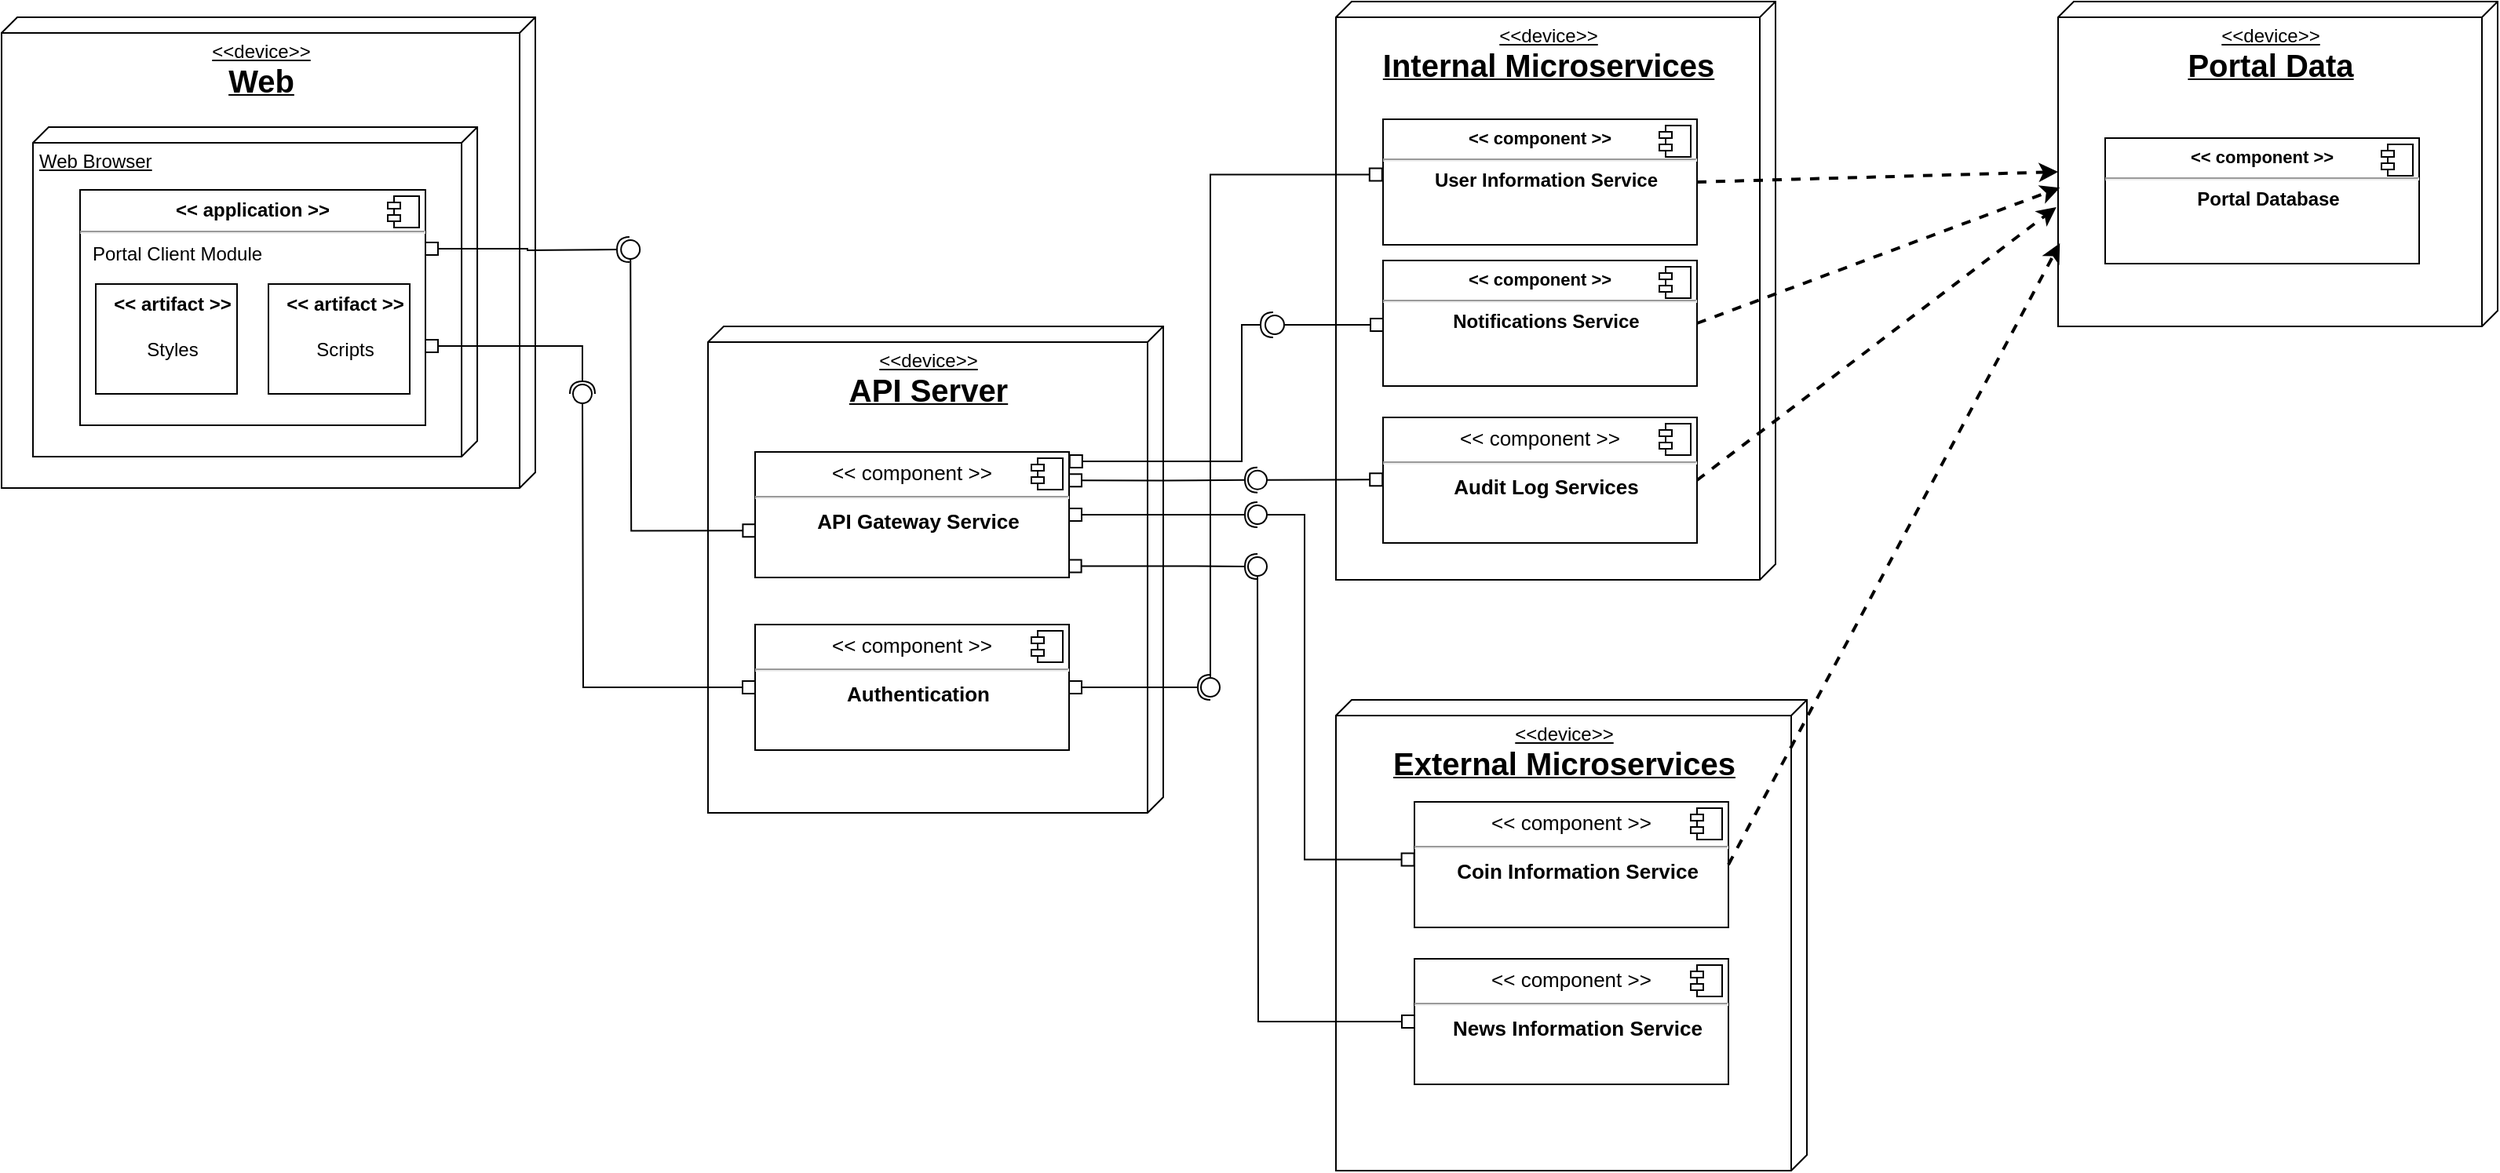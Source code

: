 <mxfile version="20.7.4" type="github" pages="2">
  <diagram name="Page-1" id="b5b7bab2-c9e2-2cf4-8b2a-24fd1a2a6d21">
    <mxGraphModel dx="1434" dy="782" grid="1" gridSize="10" guides="1" tooltips="1" connect="1" arrows="1" fold="1" page="1" pageScale="1" pageWidth="827" pageHeight="1169" background="none" math="0" shadow="0">
      <root>
        <mxCell id="0" />
        <mxCell id="1" parent="0" />
        <mxCell id="wd0n0IJal98J9tUCrlXF-1" value="&lt;div&gt;&amp;lt;&amp;lt;device&amp;gt;&amp;gt;&lt;/div&gt;&lt;div&gt;&lt;b&gt;&lt;font style=&quot;font-size: 20px;&quot;&gt;Web&lt;/font&gt;&lt;/b&gt;&lt;/div&gt;" style="verticalAlign=top;align=center;spacingTop=8;spacingLeft=2;spacingRight=12;shape=cube;size=10;direction=south;fontStyle=4;html=1;" parent="1" vertex="1">
          <mxGeometry x="110" y="440" width="340" height="300" as="geometry" />
        </mxCell>
        <mxCell id="wd0n0IJal98J9tUCrlXF-2" value="Web Browser" style="verticalAlign=top;align=left;spacingTop=8;spacingLeft=2;spacingRight=12;shape=cube;size=10;direction=south;fontStyle=4;html=1;" parent="1" vertex="1">
          <mxGeometry x="130" y="510" width="283.03" height="210" as="geometry" />
        </mxCell>
        <mxCell id="wd0n0IJal98J9tUCrlXF-3" value="&lt;p style=&quot;margin:0px;margin-top:6px;text-align:center;&quot;&gt;&lt;b&gt;&amp;lt;&amp;lt; application &amp;gt;&amp;gt;&lt;/b&gt;&lt;/p&gt;&lt;hr&gt;&lt;p style=&quot;margin:0px;margin-left:8px;&quot;&gt;Portal Client Module&lt;/p&gt;" style="align=left;overflow=fill;html=1;dropTarget=0;" parent="1" vertex="1">
          <mxGeometry x="160" y="550" width="220" height="150" as="geometry" />
        </mxCell>
        <mxCell id="wd0n0IJal98J9tUCrlXF-4" value="" style="shape=component;jettyWidth=8;jettyHeight=4;" parent="wd0n0IJal98J9tUCrlXF-3" vertex="1">
          <mxGeometry x="1" width="20" height="20" relative="1" as="geometry">
            <mxPoint x="-24" y="4" as="offset" />
          </mxGeometry>
        </mxCell>
        <mxCell id="wd0n0IJal98J9tUCrlXF-5" value="&lt;p style=&quot;margin:0px;margin-top:6px;text-align:center;&quot;&gt;&lt;/p&gt;&lt;p style=&quot;text-align: center; margin: 0px 0px 0px 8px;&quot;&gt;&lt;b&gt;&amp;lt;&amp;lt; artifact &amp;gt;&amp;gt;&lt;/b&gt;&lt;/p&gt;&lt;p style=&quot;text-align: center; margin: 0px 0px 0px 8px;&quot;&gt;&lt;b&gt;&lt;br&gt;&lt;/b&gt;&lt;/p&gt;&lt;p style=&quot;text-align: center; margin: 0px 0px 0px 8px;&quot;&gt;Scripts&lt;/p&gt;" style="align=left;overflow=fill;html=1;dropTarget=0;" parent="wd0n0IJal98J9tUCrlXF-3" vertex="1">
          <mxGeometry x="120" y="60" width="90" height="70" as="geometry" />
        </mxCell>
        <mxCell id="wd0n0IJal98J9tUCrlXF-6" value="&lt;p style=&quot;margin:0px;margin-top:6px;text-align:center;&quot;&gt;&lt;/p&gt;&lt;p style=&quot;text-align: center; margin: 0px 0px 0px 8px;&quot;&gt;&lt;b&gt;&amp;lt;&amp;lt; artifact &amp;gt;&amp;gt;&lt;/b&gt;&lt;/p&gt;&lt;p style=&quot;text-align: center; margin: 0px 0px 0px 8px;&quot;&gt;&lt;b&gt;&lt;br&gt;&lt;/b&gt;&lt;/p&gt;&lt;p style=&quot;text-align: center; margin: 0px 0px 0px 8px;&quot;&gt;Styles&lt;/p&gt;" style="align=left;overflow=fill;html=1;dropTarget=0;" parent="1" vertex="1">
          <mxGeometry x="170" y="610" width="90" height="70" as="geometry" />
        </mxCell>
        <mxCell id="wd0n0IJal98J9tUCrlXF-7" value="&lt;div&gt;&amp;lt;&amp;lt;device&amp;gt;&amp;gt;&lt;/div&gt;&lt;div&gt;&lt;b&gt;&lt;font style=&quot;font-size: 20px;&quot;&gt;API Server&lt;/font&gt;&lt;/b&gt;&lt;/div&gt;" style="verticalAlign=top;align=center;spacingTop=8;spacingLeft=2;spacingRight=12;shape=cube;size=10;direction=south;fontStyle=4;html=1;" parent="1" vertex="1">
          <mxGeometry x="560" y="637" width="290" height="310" as="geometry" />
        </mxCell>
        <mxCell id="wd0n0IJal98J9tUCrlXF-8" value="&lt;div&gt;&amp;lt;&amp;lt;device&amp;gt;&amp;gt;&lt;/div&gt;&lt;div&gt;&lt;span style=&quot;font-size: 20px;&quot;&gt;&lt;b&gt;External Microservices&lt;/b&gt;&lt;/span&gt;&lt;/div&gt;" style="verticalAlign=top;align=center;spacingTop=8;spacingLeft=2;spacingRight=12;shape=cube;size=10;direction=south;fontStyle=4;html=1;" parent="1" vertex="1">
          <mxGeometry x="960" y="875" width="300" height="300" as="geometry" />
        </mxCell>
        <mxCell id="wd0n0IJal98J9tUCrlXF-9" style="edgeStyle=orthogonalEdgeStyle;rounded=0;orthogonalLoop=1;jettySize=auto;html=1;startArrow=box;startFill=0;endArrow=oval;endFill=0;endSize=12;sourcePerimeterSpacing=20;targetPerimeterSpacing=20;exitX=-0.001;exitY=0.459;exitDx=0;exitDy=0;exitPerimeter=0;" parent="1" source="wd0n0IJal98J9tUCrlXF-10" edge="1">
          <mxGeometry relative="1" as="geometry">
            <mxPoint x="910" y="757" as="targetPoint" />
            <Array as="points">
              <mxPoint x="940" y="977" />
              <mxPoint x="940" y="757" />
            </Array>
            <mxPoint x="1010" y="977" as="sourcePoint" />
          </mxGeometry>
        </mxCell>
        <mxCell id="wd0n0IJal98J9tUCrlXF-10" value="&lt;p style=&quot;margin: 6px 0px 0px; font-size: 13px;&quot;&gt;&lt;span style=&quot;font-size: 13px;&quot;&gt;&lt;font style=&quot;font-size: 13px;&quot;&gt;&amp;lt;&amp;lt; component &amp;gt;&amp;gt;&lt;/font&gt;&lt;/span&gt;&lt;/p&gt;&lt;hr style=&quot;font-size: 13px;&quot;&gt;&lt;p style=&quot;margin: 0px 0px 0px 8px; font-size: 13px;&quot;&gt;&lt;b&gt;Coin Information Service&lt;/b&gt;&lt;/p&gt;" style="align=center;overflow=fill;html=1;dropTarget=0;fontStyle=0;fontSize=13;" parent="1" vertex="1">
          <mxGeometry x="1010" y="940" width="200" height="80" as="geometry" />
        </mxCell>
        <mxCell id="wd0n0IJal98J9tUCrlXF-11" value="" style="shape=component;jettyWidth=8;jettyHeight=4;" parent="wd0n0IJal98J9tUCrlXF-10" vertex="1">
          <mxGeometry x="1" width="20" height="20" relative="1" as="geometry">
            <mxPoint x="-24" y="4" as="offset" />
          </mxGeometry>
        </mxCell>
        <mxCell id="wd0n0IJal98J9tUCrlXF-12" style="edgeStyle=orthogonalEdgeStyle;rounded=0;orthogonalLoop=1;jettySize=auto;html=1;startArrow=box;startFill=0;endArrow=oval;endFill=0;endSize=12;sourcePerimeterSpacing=20;targetPerimeterSpacing=20;exitX=0;exitY=0.5;exitDx=0;exitDy=0;" parent="1" source="wd0n0IJal98J9tUCrlXF-13" edge="1">
          <mxGeometry relative="1" as="geometry">
            <mxPoint x="910" y="790" as="targetPoint" />
          </mxGeometry>
        </mxCell>
        <mxCell id="wd0n0IJal98J9tUCrlXF-13" value="&lt;p style=&quot;margin: 6px 0px 0px; font-size: 13px;&quot;&gt;&lt;span style=&quot;font-size: 13px;&quot;&gt;&lt;font style=&quot;font-size: 13px;&quot;&gt;&amp;lt;&amp;lt; component &amp;gt;&amp;gt;&lt;/font&gt;&lt;/span&gt;&lt;/p&gt;&lt;hr style=&quot;font-size: 13px;&quot;&gt;&lt;p style=&quot;margin: 0px 0px 0px 8px; font-size: 13px;&quot;&gt;&lt;b&gt;News Information Service&lt;/b&gt;&lt;/p&gt;" style="align=center;overflow=fill;html=1;dropTarget=0;fontStyle=0;fontSize=13;" parent="1" vertex="1">
          <mxGeometry x="1010" y="1040" width="200" height="80" as="geometry" />
        </mxCell>
        <mxCell id="wd0n0IJal98J9tUCrlXF-14" value="" style="shape=component;jettyWidth=8;jettyHeight=4;" parent="wd0n0IJal98J9tUCrlXF-13" vertex="1">
          <mxGeometry x="1" width="20" height="20" relative="1" as="geometry">
            <mxPoint x="-24" y="4" as="offset" />
          </mxGeometry>
        </mxCell>
        <mxCell id="wd0n0IJal98J9tUCrlXF-15" value="&lt;div&gt;&amp;lt;&amp;lt;device&amp;gt;&amp;gt;&lt;/div&gt;&lt;div&gt;&lt;span style=&quot;font-size: 20px;&quot;&gt;&lt;b&gt;Internal Microservices&lt;/b&gt;&lt;/span&gt;&lt;/div&gt;" style="verticalAlign=top;align=center;spacingTop=8;spacingLeft=2;spacingRight=12;shape=cube;size=10;direction=south;fontStyle=4;html=1;" parent="1" vertex="1">
          <mxGeometry x="960" y="430" width="280" height="368.5" as="geometry" />
        </mxCell>
        <mxCell id="wd0n0IJal98J9tUCrlXF-16" style="edgeStyle=orthogonalEdgeStyle;rounded=0;orthogonalLoop=1;jettySize=auto;html=1;endArrow=oval;endFill=0;targetPerimeterSpacing=20;sourcePerimeterSpacing=20;endSize=12;exitX=-0.003;exitY=0.441;exitDx=0;exitDy=0;startArrow=box;startFill=0;exitPerimeter=0;" parent="1" source="wd0n0IJal98J9tUCrlXF-17" edge="1">
          <mxGeometry relative="1" as="geometry">
            <mxPoint x="880" y="867" as="targetPoint" />
            <mxPoint x="980" y="542" as="sourcePoint" />
            <Array as="points">
              <mxPoint x="880" y="540" />
            </Array>
          </mxGeometry>
        </mxCell>
        <mxCell id="wd0n0IJal98J9tUCrlXF-17" value="&lt;p style=&quot;margin: 6px 0px 0px; text-align: center; font-size: 11px;&quot;&gt;&lt;b style=&quot;&quot;&gt;&lt;font style=&quot;font-size: 11px;&quot;&gt;&amp;lt;&amp;lt; component &amp;gt;&amp;gt;&lt;/font&gt;&lt;/b&gt;&lt;/p&gt;&lt;hr style=&quot;font-size: 11px;&quot;&gt;&lt;p style=&quot;text-align: center; margin: 0px 0px 0px 8px;&quot;&gt;&lt;b&gt;User Information Service&lt;/b&gt;&lt;/p&gt;" style="align=left;overflow=fill;html=1;dropTarget=0;" parent="1" vertex="1">
          <mxGeometry x="990" y="505" width="200" height="80" as="geometry" />
        </mxCell>
        <mxCell id="wd0n0IJal98J9tUCrlXF-18" value="" style="shape=component;jettyWidth=8;jettyHeight=4;" parent="wd0n0IJal98J9tUCrlXF-17" vertex="1">
          <mxGeometry x="1" width="20" height="20" relative="1" as="geometry">
            <mxPoint x="-24" y="4" as="offset" />
          </mxGeometry>
        </mxCell>
        <mxCell id="E2cIgHscmPIjhdGu8iYm-8" style="edgeStyle=orthogonalEdgeStyle;rounded=0;orthogonalLoop=1;jettySize=auto;html=1;startArrow=box;startFill=0;endArrow=oval;endFill=0;endSize=12;sourcePerimeterSpacing=20;targetPerimeterSpacing=20;exitX=0;exitY=0.512;exitDx=0;exitDy=0;exitPerimeter=0;" parent="1" source="wd0n0IJal98J9tUCrlXF-19" edge="1">
          <mxGeometry relative="1" as="geometry">
            <mxPoint x="921" y="636" as="targetPoint" />
            <mxPoint x="991" y="636.0" as="sourcePoint" />
            <Array as="points">
              <mxPoint x="921" y="636" />
            </Array>
          </mxGeometry>
        </mxCell>
        <mxCell id="wd0n0IJal98J9tUCrlXF-19" value="&lt;p style=&quot;margin: 6px 0px 0px; text-align: center; font-size: 11px;&quot;&gt;&lt;b style=&quot;&quot;&gt;&lt;font style=&quot;font-size: 11px;&quot;&gt;&amp;lt;&amp;lt; component &amp;gt;&amp;gt;&lt;/font&gt;&lt;/b&gt;&lt;/p&gt;&lt;hr style=&quot;font-size: 11px;&quot;&gt;&lt;p style=&quot;text-align: center; margin: 0px 0px 0px 8px;&quot;&gt;&lt;b&gt;Notifications Service&lt;/b&gt;&lt;/p&gt;" style="align=left;overflow=fill;html=1;dropTarget=0;" parent="1" vertex="1">
          <mxGeometry x="990" y="595" width="200" height="80" as="geometry" />
        </mxCell>
        <mxCell id="wd0n0IJal98J9tUCrlXF-20" value="" style="shape=component;jettyWidth=8;jettyHeight=4;" parent="wd0n0IJal98J9tUCrlXF-19" vertex="1">
          <mxGeometry x="1" width="20" height="20" relative="1" as="geometry">
            <mxPoint x="-24" y="4" as="offset" />
          </mxGeometry>
        </mxCell>
        <mxCell id="wd0n0IJal98J9tUCrlXF-21" style="edgeStyle=orthogonalEdgeStyle;rounded=0;orthogonalLoop=1;jettySize=auto;html=1;endArrow=halfCircle;endFill=0;startArrow=box;startFill=0;exitX=1;exitY=0.5;exitDx=0;exitDy=0;" parent="1" source="wd0n0IJal98J9tUCrlXF-23" edge="1">
          <mxGeometry relative="1" as="geometry">
            <mxPoint x="880" y="867" as="targetPoint" />
            <mxPoint x="780" y="867" as="sourcePoint" />
          </mxGeometry>
        </mxCell>
        <mxCell id="wd0n0IJal98J9tUCrlXF-22" style="edgeStyle=orthogonalEdgeStyle;rounded=0;orthogonalLoop=1;jettySize=auto;html=1;startArrow=box;startFill=0;endArrow=oval;endFill=0;endSize=12;sourcePerimeterSpacing=20;targetPerimeterSpacing=20;exitX=0;exitY=0.5;exitDx=0;exitDy=0;" parent="1" source="wd0n0IJal98J9tUCrlXF-23" edge="1">
          <mxGeometry relative="1" as="geometry">
            <mxPoint x="480" y="680" as="targetPoint" />
          </mxGeometry>
        </mxCell>
        <mxCell id="wd0n0IJal98J9tUCrlXF-23" value="&lt;p style=&quot;margin: 6px 0px 0px; font-size: 13px;&quot;&gt;&lt;span style=&quot;font-size: 13px;&quot;&gt;&lt;font style=&quot;font-size: 13px;&quot;&gt;&amp;lt;&amp;lt; component &amp;gt;&amp;gt;&lt;/font&gt;&lt;/span&gt;&lt;/p&gt;&lt;hr style=&quot;font-size: 13px;&quot;&gt;&lt;p style=&quot;margin: 0px 0px 0px 8px; font-size: 13px;&quot;&gt;&lt;b&gt;Authentication&lt;/b&gt;&lt;/p&gt;" style="align=center;overflow=fill;html=1;dropTarget=0;fontStyle=0;fontSize=13;" parent="1" vertex="1">
          <mxGeometry x="590" y="827" width="200" height="80" as="geometry" />
        </mxCell>
        <mxCell id="wd0n0IJal98J9tUCrlXF-24" value="" style="shape=component;jettyWidth=8;jettyHeight=4;" parent="wd0n0IJal98J9tUCrlXF-23" vertex="1">
          <mxGeometry x="1" width="20" height="20" relative="1" as="geometry">
            <mxPoint x="-24" y="4" as="offset" />
          </mxGeometry>
        </mxCell>
        <mxCell id="wd0n0IJal98J9tUCrlXF-25" value="&lt;p style=&quot;margin: 6px 0px 0px; font-size: 13px;&quot;&gt;&lt;span style=&quot;font-size: 13px;&quot;&gt;&lt;font style=&quot;font-size: 13px;&quot;&gt;&amp;lt;&amp;lt; component &amp;gt;&amp;gt;&lt;/font&gt;&lt;/span&gt;&lt;/p&gt;&lt;hr style=&quot;font-size: 13px;&quot;&gt;&lt;p style=&quot;margin: 0px 0px 0px 8px; font-size: 13px;&quot;&gt;&lt;b&gt;Audit Log Services&lt;/b&gt;&lt;/p&gt;" style="align=center;overflow=fill;html=1;dropTarget=0;fontStyle=0;fontSize=13;" parent="1" vertex="1">
          <mxGeometry x="990" y="695" width="200" height="80" as="geometry" />
        </mxCell>
        <mxCell id="wd0n0IJal98J9tUCrlXF-26" value="" style="shape=component;jettyWidth=8;jettyHeight=4;" parent="wd0n0IJal98J9tUCrlXF-25" vertex="1">
          <mxGeometry x="1" width="20" height="20" relative="1" as="geometry">
            <mxPoint x="-24" y="4" as="offset" />
          </mxGeometry>
        </mxCell>
        <mxCell id="wd0n0IJal98J9tUCrlXF-27" style="edgeStyle=orthogonalEdgeStyle;rounded=0;orthogonalLoop=1;jettySize=auto;html=1;startArrow=box;startFill=0;endArrow=oval;endFill=0;endSize=12;sourcePerimeterSpacing=20;targetPerimeterSpacing=20;exitX=0.001;exitY=0.627;exitDx=0;exitDy=0;exitPerimeter=0;" parent="1" source="wd0n0IJal98J9tUCrlXF-30" edge="1">
          <mxGeometry relative="1" as="geometry">
            <mxPoint x="510.6" y="588" as="targetPoint" />
            <mxPoint x="590.0" y="767.96" as="sourcePoint" />
          </mxGeometry>
        </mxCell>
        <mxCell id="wd0n0IJal98J9tUCrlXF-28" style="edgeStyle=orthogonalEdgeStyle;rounded=0;orthogonalLoop=1;jettySize=auto;html=1;startArrow=box;startFill=0;endArrow=halfCircle;endFill=0;endSize=6;sourcePerimeterSpacing=20;targetPerimeterSpacing=20;exitX=1;exitY=0.5;exitDx=0;exitDy=0;" parent="1" source="wd0n0IJal98J9tUCrlXF-30" edge="1">
          <mxGeometry relative="1" as="geometry">
            <mxPoint x="910" y="757" as="targetPoint" />
          </mxGeometry>
        </mxCell>
        <mxCell id="wd0n0IJal98J9tUCrlXF-29" style="edgeStyle=orthogonalEdgeStyle;rounded=0;orthogonalLoop=1;jettySize=auto;html=1;startArrow=box;startFill=0;endArrow=halfCircle;endFill=0;endSize=6;sourcePerimeterSpacing=20;targetPerimeterSpacing=20;exitX=0.999;exitY=0.909;exitDx=0;exitDy=0;exitPerimeter=0;" parent="1" source="wd0n0IJal98J9tUCrlXF-30" edge="1">
          <mxGeometry relative="1" as="geometry">
            <mxPoint x="910" y="790" as="targetPoint" />
            <mxPoint x="790" y="790" as="sourcePoint" />
            <Array as="points" />
          </mxGeometry>
        </mxCell>
        <mxCell id="E2cIgHscmPIjhdGu8iYm-4" style="edgeStyle=orthogonalEdgeStyle;rounded=0;orthogonalLoop=1;jettySize=auto;html=1;startArrow=box;startFill=0;endArrow=halfCircle;endFill=0;endSize=6;sourcePerimeterSpacing=20;targetPerimeterSpacing=20;exitX=1.002;exitY=0.075;exitDx=0;exitDy=0;exitPerimeter=0;" parent="1" source="wd0n0IJal98J9tUCrlXF-30" edge="1">
          <mxGeometry relative="1" as="geometry">
            <mxPoint x="920" y="636" as="targetPoint" />
            <Array as="points">
              <mxPoint x="900" y="723" />
              <mxPoint x="900" y="636" />
            </Array>
            <mxPoint x="790.0" y="723" as="sourcePoint" />
          </mxGeometry>
        </mxCell>
        <mxCell id="wd0n0IJal98J9tUCrlXF-30" value="&lt;p style=&quot;margin: 6px 0px 0px; font-size: 13px;&quot;&gt;&lt;span style=&quot;font-size: 13px;&quot;&gt;&lt;font style=&quot;font-size: 13px;&quot;&gt;&amp;lt;&amp;lt; component &amp;gt;&amp;gt;&lt;/font&gt;&lt;/span&gt;&lt;/p&gt;&lt;hr style=&quot;font-size: 13px;&quot;&gt;&lt;p style=&quot;margin: 0px 0px 0px 8px; font-size: 13px;&quot;&gt;&lt;b&gt;API Gateway Service&lt;/b&gt;&lt;/p&gt;" style="align=center;overflow=fill;html=1;dropTarget=0;fontStyle=0;fontSize=13;" parent="1" vertex="1">
          <mxGeometry x="590" y="717" width="200" height="80" as="geometry" />
        </mxCell>
        <mxCell id="wd0n0IJal98J9tUCrlXF-31" value="" style="shape=component;jettyWidth=8;jettyHeight=4;" parent="wd0n0IJal98J9tUCrlXF-30" vertex="1">
          <mxGeometry x="1" width="20" height="20" relative="1" as="geometry">
            <mxPoint x="-24" y="4" as="offset" />
          </mxGeometry>
        </mxCell>
        <mxCell id="wd0n0IJal98J9tUCrlXF-32" value="&lt;div&gt;&amp;lt;&amp;lt;device&amp;gt;&amp;gt;&lt;/div&gt;&lt;div&gt;&lt;span style=&quot;font-size: 20px;&quot;&gt;&lt;b&gt;Portal Data&lt;/b&gt;&lt;/span&gt;&lt;/div&gt;" style="verticalAlign=top;align=center;spacingTop=8;spacingLeft=2;spacingRight=12;shape=cube;size=10;direction=south;fontStyle=4;html=1;" parent="1" vertex="1">
          <mxGeometry x="1420" y="430" width="280" height="207" as="geometry" />
        </mxCell>
        <mxCell id="wd0n0IJal98J9tUCrlXF-33" value="&lt;p style=&quot;margin: 6px 0px 0px; text-align: center; font-size: 11px;&quot;&gt;&lt;b style=&quot;&quot;&gt;&lt;font style=&quot;font-size: 11px;&quot;&gt;&amp;lt;&amp;lt; component &amp;gt;&amp;gt;&lt;/font&gt;&lt;/b&gt;&lt;/p&gt;&lt;hr style=&quot;font-size: 11px;&quot;&gt;&lt;p style=&quot;text-align: center; margin: 0px 0px 0px 8px;&quot;&gt;&lt;b&gt;Portal Database&lt;/b&gt;&lt;/p&gt;" style="align=left;overflow=fill;html=1;dropTarget=0;" parent="1" vertex="1">
          <mxGeometry x="1450" y="517" width="200" height="80" as="geometry" />
        </mxCell>
        <mxCell id="wd0n0IJal98J9tUCrlXF-34" value="" style="shape=component;jettyWidth=8;jettyHeight=4;" parent="wd0n0IJal98J9tUCrlXF-33" vertex="1">
          <mxGeometry x="1" width="20" height="20" relative="1" as="geometry">
            <mxPoint x="-24" y="4" as="offset" />
          </mxGeometry>
        </mxCell>
        <mxCell id="wd0n0IJal98J9tUCrlXF-35" value="" style="endArrow=classic;html=1;rounded=0;fontSize=11;exitX=1;exitY=0.5;exitDx=0;exitDy=0;entryX=0;entryY=0;entryDx=108.5;entryDy=280;entryPerimeter=0;dashed=1;strokeWidth=2;" parent="1" source="wd0n0IJal98J9tUCrlXF-17" target="wd0n0IJal98J9tUCrlXF-32" edge="1">
          <mxGeometry width="50" height="50" relative="1" as="geometry">
            <mxPoint x="1360" y="840" as="sourcePoint" />
            <mxPoint x="1410" y="790" as="targetPoint" />
          </mxGeometry>
        </mxCell>
        <mxCell id="wd0n0IJal98J9tUCrlXF-36" value="" style="endArrow=classic;html=1;rounded=0;fontSize=11;exitX=1;exitY=0.5;exitDx=0;exitDy=0;dashed=1;strokeWidth=2;entryX=0.573;entryY=0.996;entryDx=0;entryDy=0;entryPerimeter=0;" parent="1" source="wd0n0IJal98J9tUCrlXF-19" target="wd0n0IJal98J9tUCrlXF-32" edge="1">
          <mxGeometry width="50" height="50" relative="1" as="geometry">
            <mxPoint x="1200" y="555" as="sourcePoint" />
            <mxPoint x="1470" y="609" as="targetPoint" />
          </mxGeometry>
        </mxCell>
        <mxCell id="wd0n0IJal98J9tUCrlXF-37" value="" style="endArrow=classic;html=1;rounded=0;fontSize=11;exitX=1;exitY=0.5;exitDx=0;exitDy=0;dashed=1;strokeWidth=2;entryX=0.633;entryY=1.004;entryDx=0;entryDy=0;entryPerimeter=0;" parent="1" source="wd0n0IJal98J9tUCrlXF-25" target="wd0n0IJal98J9tUCrlXF-32" edge="1">
          <mxGeometry width="50" height="50" relative="1" as="geometry">
            <mxPoint x="1200" y="645" as="sourcePoint" />
            <mxPoint x="1481.12" y="618.611" as="targetPoint" />
          </mxGeometry>
        </mxCell>
        <mxCell id="wd0n0IJal98J9tUCrlXF-38" style="edgeStyle=orthogonalEdgeStyle;rounded=0;orthogonalLoop=1;jettySize=auto;html=1;startArrow=box;startFill=0;endArrow=halfCircle;endFill=0;endSize=6;sourcePerimeterSpacing=20;targetPerimeterSpacing=20;exitX=1;exitY=0.663;exitDx=0;exitDy=0;exitPerimeter=0;" parent="1" source="wd0n0IJal98J9tUCrlXF-3" edge="1">
          <mxGeometry relative="1" as="geometry">
            <mxPoint x="480" y="680" as="targetPoint" />
            <mxPoint x="380" y="650" as="sourcePoint" />
            <Array as="points">
              <mxPoint x="480" y="649" />
            </Array>
          </mxGeometry>
        </mxCell>
        <mxCell id="wd0n0IJal98J9tUCrlXF-39" style="edgeStyle=orthogonalEdgeStyle;rounded=0;orthogonalLoop=1;jettySize=auto;html=1;startArrow=box;startFill=0;endArrow=halfCircle;endFill=0;endSize=6;sourcePerimeterSpacing=20;targetPerimeterSpacing=20;exitX=1;exitY=0.25;exitDx=0;exitDy=0;" parent="1" source="wd0n0IJal98J9tUCrlXF-3" edge="1">
          <mxGeometry relative="1" as="geometry">
            <mxPoint x="510" y="588" as="targetPoint" />
            <mxPoint x="500" y="519.5" as="sourcePoint" />
          </mxGeometry>
        </mxCell>
        <mxCell id="Gm-UOmzJJeNnjo0vofYR-2" style="edgeStyle=orthogonalEdgeStyle;rounded=0;orthogonalLoop=1;jettySize=auto;html=1;startArrow=box;startFill=0;endArrow=halfCircle;endFill=0;endSize=6;sourcePerimeterSpacing=20;targetPerimeterSpacing=20;exitX=1;exitY=0.227;exitDx=0;exitDy=0;exitPerimeter=0;" parent="1" source="wd0n0IJal98J9tUCrlXF-30" edge="1">
          <mxGeometry relative="1" as="geometry">
            <mxPoint x="910" y="734.83" as="targetPoint" />
            <mxPoint x="790" y="734.83" as="sourcePoint" />
          </mxGeometry>
        </mxCell>
        <mxCell id="Gm-UOmzJJeNnjo0vofYR-3" style="edgeStyle=orthogonalEdgeStyle;rounded=0;orthogonalLoop=1;jettySize=auto;html=1;startArrow=box;startFill=0;endArrow=oval;endFill=0;endSize=12;sourcePerimeterSpacing=20;targetPerimeterSpacing=20;exitX=-0.002;exitY=0.496;exitDx=0;exitDy=0;exitPerimeter=0;" parent="1" source="wd0n0IJal98J9tUCrlXF-25" edge="1">
          <mxGeometry relative="1" as="geometry">
            <mxPoint x="910" y="734.83" as="targetPoint" />
            <mxPoint x="990" y="734.83" as="sourcePoint" />
          </mxGeometry>
        </mxCell>
        <mxCell id="WTlKdD7hvuU_o3S9ohNi-1" value="" style="endArrow=classic;html=1;rounded=0;fontSize=11;exitX=1;exitY=0.5;exitDx=0;exitDy=0;dashed=1;strokeWidth=2;entryX=0.744;entryY=0.996;entryDx=0;entryDy=0;entryPerimeter=0;" edge="1" parent="1" source="wd0n0IJal98J9tUCrlXF-10" target="wd0n0IJal98J9tUCrlXF-32">
          <mxGeometry width="50" height="50" relative="1" as="geometry">
            <mxPoint x="1200" y="745" as="sourcePoint" />
            <mxPoint x="1428.88" y="571.031" as="targetPoint" />
          </mxGeometry>
        </mxCell>
      </root>
    </mxGraphModel>
  </diagram>
  <diagram id="sGTwtMbzMhG8YggDor9M" name="Ideia inicial">
    <mxGraphModel dx="4780" dy="2607" grid="1" gridSize="10" guides="1" tooltips="1" connect="1" arrows="1" fold="1" page="1" pageScale="1" pageWidth="827" pageHeight="1169" math="0" shadow="0">
      <root>
        <mxCell id="0" />
        <mxCell id="1" parent="0" />
        <mxCell id="pbectdiW-8Ejznnw09L4-1" value="&lt;div&gt;&amp;lt;&amp;lt;device&amp;gt;&amp;gt;&lt;/div&gt;&lt;div&gt;&lt;b&gt;&lt;font style=&quot;font-size: 20px;&quot;&gt;Web&lt;/font&gt;&lt;/b&gt;&lt;/div&gt;" style="verticalAlign=top;align=center;spacingTop=8;spacingLeft=2;spacingRight=12;shape=cube;size=10;direction=south;fontStyle=4;html=1;" parent="1" vertex="1">
          <mxGeometry x="150" y="130" width="340" height="300" as="geometry" />
        </mxCell>
        <mxCell id="pbectdiW-8Ejznnw09L4-3" value="Web Browser" style="verticalAlign=top;align=left;spacingTop=8;spacingLeft=2;spacingRight=12;shape=cube;size=10;direction=south;fontStyle=4;html=1;" parent="1" vertex="1">
          <mxGeometry x="170" y="200" width="283.03" height="210" as="geometry" />
        </mxCell>
        <mxCell id="nYYjxuZt-Mi0k5L1FoQl-1" value="&lt;p style=&quot;margin:0px;margin-top:6px;text-align:center;&quot;&gt;&lt;b&gt;&amp;lt;&amp;lt; component &amp;gt;&amp;gt;&lt;/b&gt;&lt;/p&gt;&lt;hr&gt;&lt;p style=&quot;margin:0px;margin-left:8px;&quot;&gt;Portal Client Module&lt;/p&gt;" style="align=left;overflow=fill;html=1;dropTarget=0;" parent="1" vertex="1">
          <mxGeometry x="200" y="240" width="220" height="150" as="geometry" />
        </mxCell>
        <mxCell id="nYYjxuZt-Mi0k5L1FoQl-2" value="" style="shape=component;jettyWidth=8;jettyHeight=4;" parent="nYYjxuZt-Mi0k5L1FoQl-1" vertex="1">
          <mxGeometry x="1" width="20" height="20" relative="1" as="geometry">
            <mxPoint x="-24" y="4" as="offset" />
          </mxGeometry>
        </mxCell>
        <mxCell id="hxlGtg80VeHReZjobYOY-4" value="&lt;p style=&quot;margin:0px;margin-top:6px;text-align:center;&quot;&gt;&lt;/p&gt;&lt;p style=&quot;text-align: center; margin: 0px 0px 0px 8px;&quot;&gt;&lt;b&gt;&amp;lt;&amp;lt; artifact &amp;gt;&amp;gt;&lt;/b&gt;&lt;/p&gt;&lt;p style=&quot;text-align: center; margin: 0px 0px 0px 8px;&quot;&gt;&lt;b&gt;&lt;br&gt;&lt;/b&gt;&lt;/p&gt;&lt;p style=&quot;text-align: center; margin: 0px 0px 0px 8px;&quot;&gt;Scripts&lt;/p&gt;" style="align=left;overflow=fill;html=1;dropTarget=0;" parent="nYYjxuZt-Mi0k5L1FoQl-1" vertex="1">
          <mxGeometry x="120" y="60" width="90" height="70" as="geometry" />
        </mxCell>
        <mxCell id="hxlGtg80VeHReZjobYOY-1" value="&lt;p style=&quot;margin:0px;margin-top:6px;text-align:center;&quot;&gt;&lt;/p&gt;&lt;p style=&quot;text-align: center; margin: 0px 0px 0px 8px;&quot;&gt;&lt;b&gt;&amp;lt;&amp;lt; artifact &amp;gt;&amp;gt;&lt;/b&gt;&lt;/p&gt;&lt;p style=&quot;text-align: center; margin: 0px 0px 0px 8px;&quot;&gt;&lt;b&gt;&lt;br&gt;&lt;/b&gt;&lt;/p&gt;&lt;p style=&quot;text-align: center; margin: 0px 0px 0px 8px;&quot;&gt;Styles&lt;/p&gt;" style="align=left;overflow=fill;html=1;dropTarget=0;" parent="1" vertex="1">
          <mxGeometry x="210" y="300" width="90" height="70" as="geometry" />
        </mxCell>
        <mxCell id="hxlGtg80VeHReZjobYOY-5" value="&lt;div&gt;&amp;lt;&amp;lt;device&amp;gt;&amp;gt;&lt;/div&gt;&lt;div&gt;&lt;b&gt;&lt;font style=&quot;font-size: 20px;&quot;&gt;API Server&lt;/font&gt;&lt;/b&gt;&lt;/div&gt;" style="verticalAlign=top;align=center;spacingTop=8;spacingLeft=2;spacingRight=12;shape=cube;size=10;direction=south;fontStyle=4;html=1;" parent="1" vertex="1">
          <mxGeometry x="600" y="327" width="290" height="310" as="geometry" />
        </mxCell>
        <mxCell id="hxlGtg80VeHReZjobYOY-20" value="&lt;div&gt;&amp;lt;&amp;lt;device&amp;gt;&amp;gt;&lt;/div&gt;&lt;div&gt;&lt;span style=&quot;font-size: 20px;&quot;&gt;&lt;b&gt;External Microservices&lt;/b&gt;&lt;/span&gt;&lt;/div&gt;" style="verticalAlign=top;align=center;spacingTop=8;spacingLeft=2;spacingRight=12;shape=cube;size=10;direction=south;fontStyle=4;html=1;" parent="1" vertex="1">
          <mxGeometry x="1000" y="565" width="300" height="300" as="geometry" />
        </mxCell>
        <mxCell id="rM9xooDROUFy-dyysIF4-3" style="edgeStyle=orthogonalEdgeStyle;rounded=0;orthogonalLoop=1;jettySize=auto;html=1;startArrow=box;startFill=0;endArrow=oval;endFill=0;endSize=12;sourcePerimeterSpacing=20;targetPerimeterSpacing=20;exitX=0;exitY=0.5;exitDx=0;exitDy=0;" edge="1" parent="1" source="hxlGtg80VeHReZjobYOY-24">
          <mxGeometry relative="1" as="geometry">
            <mxPoint x="950" y="450" as="targetPoint" />
            <Array as="points">
              <mxPoint x="980" y="670" />
              <mxPoint x="980" y="450" />
            </Array>
          </mxGeometry>
        </mxCell>
        <mxCell id="hxlGtg80VeHReZjobYOY-24" value="&lt;p style=&quot;margin: 6px 0px 0px; font-size: 13px;&quot;&gt;&lt;span style=&quot;font-size: 13px;&quot;&gt;&lt;font style=&quot;font-size: 13px;&quot;&gt;&amp;lt;&amp;lt; component &amp;gt;&amp;gt;&lt;/font&gt;&lt;/span&gt;&lt;/p&gt;&lt;hr style=&quot;font-size: 13px;&quot;&gt;&lt;p style=&quot;margin: 0px 0px 0px 8px; font-size: 13px;&quot;&gt;&lt;b&gt;Coin Information Service&lt;/b&gt;&lt;/p&gt;" style="align=center;overflow=fill;html=1;dropTarget=0;fontStyle=0;fontSize=13;" parent="1" vertex="1">
          <mxGeometry x="1050" y="630" width="200" height="80" as="geometry" />
        </mxCell>
        <mxCell id="hxlGtg80VeHReZjobYOY-25" value="" style="shape=component;jettyWidth=8;jettyHeight=4;" parent="hxlGtg80VeHReZjobYOY-24" vertex="1">
          <mxGeometry x="1" width="20" height="20" relative="1" as="geometry">
            <mxPoint x="-24" y="4" as="offset" />
          </mxGeometry>
        </mxCell>
        <mxCell id="rM9xooDROUFy-dyysIF4-4" style="edgeStyle=orthogonalEdgeStyle;rounded=0;orthogonalLoop=1;jettySize=auto;html=1;startArrow=box;startFill=0;endArrow=oval;endFill=0;endSize=12;sourcePerimeterSpacing=20;targetPerimeterSpacing=20;exitX=0;exitY=0.5;exitDx=0;exitDy=0;" edge="1" parent="1" source="hxlGtg80VeHReZjobYOY-28">
          <mxGeometry relative="1" as="geometry">
            <mxPoint x="950" y="480" as="targetPoint" />
          </mxGeometry>
        </mxCell>
        <mxCell id="hxlGtg80VeHReZjobYOY-28" value="&lt;p style=&quot;margin: 6px 0px 0px; font-size: 13px;&quot;&gt;&lt;span style=&quot;font-size: 13px;&quot;&gt;&lt;font style=&quot;font-size: 13px;&quot;&gt;&amp;lt;&amp;lt; component &amp;gt;&amp;gt;&lt;/font&gt;&lt;/span&gt;&lt;/p&gt;&lt;hr style=&quot;font-size: 13px;&quot;&gt;&lt;p style=&quot;margin: 0px 0px 0px 8px; font-size: 13px;&quot;&gt;&lt;b&gt;News Information Service&lt;/b&gt;&lt;/p&gt;" style="align=center;overflow=fill;html=1;dropTarget=0;fontStyle=0;fontSize=13;" parent="1" vertex="1">
          <mxGeometry x="1050" y="730" width="200" height="80" as="geometry" />
        </mxCell>
        <mxCell id="hxlGtg80VeHReZjobYOY-29" value="" style="shape=component;jettyWidth=8;jettyHeight=4;" parent="hxlGtg80VeHReZjobYOY-28" vertex="1">
          <mxGeometry x="1" width="20" height="20" relative="1" as="geometry">
            <mxPoint x="-24" y="4" as="offset" />
          </mxGeometry>
        </mxCell>
        <mxCell id="hxlGtg80VeHReZjobYOY-44" value="&lt;div&gt;&amp;lt;&amp;lt;device&amp;gt;&amp;gt;&lt;/div&gt;&lt;div&gt;&lt;span style=&quot;font-size: 20px;&quot;&gt;&lt;b&gt;Internal Microservices&lt;/b&gt;&lt;/span&gt;&lt;/div&gt;" style="verticalAlign=top;align=center;spacingTop=8;spacingLeft=2;spacingRight=12;shape=cube;size=10;direction=south;fontStyle=4;html=1;" parent="1" vertex="1">
          <mxGeometry x="1000" y="120" width="280" height="368.5" as="geometry" />
        </mxCell>
        <mxCell id="rM9xooDROUFy-dyysIF4-1" style="edgeStyle=orthogonalEdgeStyle;rounded=0;orthogonalLoop=1;jettySize=auto;html=1;endArrow=oval;endFill=0;targetPerimeterSpacing=20;sourcePerimeterSpacing=20;endSize=12;exitX=0;exitY=0.5;exitDx=0;exitDy=0;startArrow=box;startFill=0;" edge="1" parent="1" source="hxlGtg80VeHReZjobYOY-47">
          <mxGeometry relative="1" as="geometry">
            <mxPoint x="930" y="560" as="targetPoint" />
          </mxGeometry>
        </mxCell>
        <mxCell id="hxlGtg80VeHReZjobYOY-47" value="&lt;p style=&quot;margin: 6px 0px 0px; text-align: center; font-size: 11px;&quot;&gt;&lt;b style=&quot;&quot;&gt;&lt;font style=&quot;font-size: 11px;&quot;&gt;&amp;lt;&amp;lt; component &amp;gt;&amp;gt;&lt;/font&gt;&lt;/b&gt;&lt;/p&gt;&lt;hr style=&quot;font-size: 11px;&quot;&gt;&lt;p style=&quot;text-align: center; margin: 0px 0px 0px 8px;&quot;&gt;&lt;b&gt;User Information Service&lt;/b&gt;&lt;/p&gt;" style="align=left;overflow=fill;html=1;dropTarget=0;" parent="1" vertex="1">
          <mxGeometry x="1030" y="195" width="200" height="80" as="geometry" />
        </mxCell>
        <mxCell id="hxlGtg80VeHReZjobYOY-48" value="" style="shape=component;jettyWidth=8;jettyHeight=4;" parent="hxlGtg80VeHReZjobYOY-47" vertex="1">
          <mxGeometry x="1" width="20" height="20" relative="1" as="geometry">
            <mxPoint x="-24" y="4" as="offset" />
          </mxGeometry>
        </mxCell>
        <mxCell id="hxlGtg80VeHReZjobYOY-50" value="&lt;p style=&quot;margin: 6px 0px 0px; text-align: center; font-size: 11px;&quot;&gt;&lt;b style=&quot;&quot;&gt;&lt;font style=&quot;font-size: 11px;&quot;&gt;&amp;lt;&amp;lt; component &amp;gt;&amp;gt;&lt;/font&gt;&lt;/b&gt;&lt;/p&gt;&lt;hr style=&quot;font-size: 11px;&quot;&gt;&lt;p style=&quot;text-align: center; margin: 0px 0px 0px 8px;&quot;&gt;&lt;b&gt;Notifications Service&lt;/b&gt;&lt;/p&gt;" style="align=left;overflow=fill;html=1;dropTarget=0;" parent="1" vertex="1">
          <mxGeometry x="1030" y="285" width="200" height="80" as="geometry" />
        </mxCell>
        <mxCell id="hxlGtg80VeHReZjobYOY-51" value="" style="shape=component;jettyWidth=8;jettyHeight=4;" parent="hxlGtg80VeHReZjobYOY-50" vertex="1">
          <mxGeometry x="1" width="20" height="20" relative="1" as="geometry">
            <mxPoint x="-24" y="4" as="offset" />
          </mxGeometry>
        </mxCell>
        <mxCell id="rM9xooDROUFy-dyysIF4-2" style="edgeStyle=orthogonalEdgeStyle;rounded=0;orthogonalLoop=1;jettySize=auto;html=1;endArrow=halfCircle;endFill=0;startArrow=box;startFill=0;" edge="1" parent="1" source="hxlGtg80VeHReZjobYOY-54">
          <mxGeometry relative="1" as="geometry">
            <mxPoint x="930" y="557" as="targetPoint" />
          </mxGeometry>
        </mxCell>
        <mxCell id="rM9xooDROUFy-dyysIF4-5" style="edgeStyle=orthogonalEdgeStyle;rounded=0;orthogonalLoop=1;jettySize=auto;html=1;startArrow=box;startFill=0;endArrow=oval;endFill=0;endSize=12;sourcePerimeterSpacing=20;targetPerimeterSpacing=20;exitX=0;exitY=0.5;exitDx=0;exitDy=0;" edge="1" parent="1" source="hxlGtg80VeHReZjobYOY-54">
          <mxGeometry relative="1" as="geometry">
            <mxPoint x="520" y="370" as="targetPoint" />
          </mxGeometry>
        </mxCell>
        <mxCell id="hxlGtg80VeHReZjobYOY-54" value="&lt;p style=&quot;margin: 6px 0px 0px; font-size: 13px;&quot;&gt;&lt;span style=&quot;font-size: 13px;&quot;&gt;&lt;font style=&quot;font-size: 13px;&quot;&gt;&amp;lt;&amp;lt; component &amp;gt;&amp;gt;&lt;/font&gt;&lt;/span&gt;&lt;/p&gt;&lt;hr style=&quot;font-size: 13px;&quot;&gt;&lt;p style=&quot;margin: 0px 0px 0px 8px; font-size: 13px;&quot;&gt;&lt;b&gt;Authentication&lt;/b&gt;&lt;/p&gt;" style="align=center;overflow=fill;html=1;dropTarget=0;fontStyle=0;fontSize=13;" parent="1" vertex="1">
          <mxGeometry x="630" y="517" width="200" height="80" as="geometry" />
        </mxCell>
        <mxCell id="hxlGtg80VeHReZjobYOY-55" value="" style="shape=component;jettyWidth=8;jettyHeight=4;" parent="hxlGtg80VeHReZjobYOY-54" vertex="1">
          <mxGeometry x="1" width="20" height="20" relative="1" as="geometry">
            <mxPoint x="-24" y="4" as="offset" />
          </mxGeometry>
        </mxCell>
        <mxCell id="ke9UfSYul0d9RagH4ZLe-11" value="&lt;p style=&quot;margin: 6px 0px 0px; font-size: 13px;&quot;&gt;&lt;span style=&quot;font-size: 13px;&quot;&gt;&lt;font style=&quot;font-size: 13px;&quot;&gt;&amp;lt;&amp;lt; component &amp;gt;&amp;gt;&lt;/font&gt;&lt;/span&gt;&lt;/p&gt;&lt;hr style=&quot;font-size: 13px;&quot;&gt;&lt;p style=&quot;margin: 0px 0px 0px 8px; font-size: 13px;&quot;&gt;&lt;b&gt;Audit Log Services&lt;/b&gt;&lt;/p&gt;" style="align=center;overflow=fill;html=1;dropTarget=0;fontStyle=0;fontSize=13;" parent="1" vertex="1">
          <mxGeometry x="1030" y="385" width="200" height="80" as="geometry" />
        </mxCell>
        <mxCell id="ke9UfSYul0d9RagH4ZLe-12" value="" style="shape=component;jettyWidth=8;jettyHeight=4;" parent="ke9UfSYul0d9RagH4ZLe-11" vertex="1">
          <mxGeometry x="1" width="20" height="20" relative="1" as="geometry">
            <mxPoint x="-24" y="4" as="offset" />
          </mxGeometry>
        </mxCell>
        <mxCell id="rM9xooDROUFy-dyysIF4-6" style="edgeStyle=orthogonalEdgeStyle;rounded=0;orthogonalLoop=1;jettySize=auto;html=1;startArrow=box;startFill=0;endArrow=oval;endFill=0;endSize=12;sourcePerimeterSpacing=20;targetPerimeterSpacing=20;exitX=-0.003;exitY=0.662;exitDx=0;exitDy=0;exitPerimeter=0;" edge="1" parent="1">
          <mxGeometry relative="1" as="geometry">
            <mxPoint x="550" y="280" as="targetPoint" />
            <mxPoint x="629.4" y="459.96" as="sourcePoint" />
          </mxGeometry>
        </mxCell>
        <mxCell id="rM9xooDROUFy-dyysIF4-9" style="edgeStyle=orthogonalEdgeStyle;rounded=0;orthogonalLoop=1;jettySize=auto;html=1;startArrow=box;startFill=0;endArrow=halfCircle;endFill=0;endSize=6;sourcePerimeterSpacing=20;targetPerimeterSpacing=20;exitX=1;exitY=0.5;exitDx=0;exitDy=0;" edge="1" parent="1" source="p3l2NKJmuj8cSq7E-Xql-3">
          <mxGeometry relative="1" as="geometry">
            <mxPoint x="950" y="447" as="targetPoint" />
          </mxGeometry>
        </mxCell>
        <mxCell id="rM9xooDROUFy-dyysIF4-10" style="edgeStyle=orthogonalEdgeStyle;rounded=0;orthogonalLoop=1;jettySize=auto;html=1;startArrow=box;startFill=0;endArrow=halfCircle;endFill=0;endSize=6;sourcePerimeterSpacing=20;targetPerimeterSpacing=20;exitX=1;exitY=0.75;exitDx=0;exitDy=0;" edge="1" parent="1" source="p3l2NKJmuj8cSq7E-Xql-3">
          <mxGeometry relative="1" as="geometry">
            <mxPoint x="950" y="480" as="targetPoint" />
          </mxGeometry>
        </mxCell>
        <mxCell id="p3l2NKJmuj8cSq7E-Xql-3" value="&lt;p style=&quot;margin: 6px 0px 0px; font-size: 13px;&quot;&gt;&lt;span style=&quot;font-size: 13px;&quot;&gt;&lt;font style=&quot;font-size: 13px;&quot;&gt;&amp;lt;&amp;lt; component &amp;gt;&amp;gt;&lt;/font&gt;&lt;/span&gt;&lt;/p&gt;&lt;hr style=&quot;font-size: 13px;&quot;&gt;&lt;p style=&quot;margin: 0px 0px 0px 8px; font-size: 13px;&quot;&gt;&lt;b&gt;API Gateway Service&lt;/b&gt;&lt;/p&gt;" style="align=center;overflow=fill;html=1;dropTarget=0;fontStyle=0;fontSize=13;" parent="1" vertex="1">
          <mxGeometry x="630" y="407" width="200" height="80" as="geometry" />
        </mxCell>
        <mxCell id="p3l2NKJmuj8cSq7E-Xql-4" value="" style="shape=component;jettyWidth=8;jettyHeight=4;" parent="p3l2NKJmuj8cSq7E-Xql-3" vertex="1">
          <mxGeometry x="1" width="20" height="20" relative="1" as="geometry">
            <mxPoint x="-24" y="4" as="offset" />
          </mxGeometry>
        </mxCell>
        <mxCell id="p3l2NKJmuj8cSq7E-Xql-7" value="" style="shape=image;verticalLabelPosition=bottom;labelBackgroundColor=default;verticalAlign=top;aspect=fixed;imageAspect=0;image=https://www.uml-diagrams.org/deployment-diagrams/deployment-diagram-overview-specification.png;" parent="1" vertex="1">
          <mxGeometry x="1980" y="865" width="1262.86" height="680" as="geometry" />
        </mxCell>
        <mxCell id="p3l2NKJmuj8cSq7E-Xql-8" value="&lt;div&gt;&amp;lt;&amp;lt;device&amp;gt;&amp;gt;&lt;/div&gt;&lt;div&gt;&lt;span style=&quot;font-size: 20px;&quot;&gt;&lt;b&gt;Portal Data&lt;/b&gt;&lt;/span&gt;&lt;/div&gt;" style="verticalAlign=top;align=center;spacingTop=8;spacingLeft=2;spacingRight=12;shape=cube;size=10;direction=south;fontStyle=4;html=1;" parent="1" vertex="1">
          <mxGeometry x="1460" y="120" width="280" height="207" as="geometry" />
        </mxCell>
        <mxCell id="hxlGtg80VeHReZjobYOY-45" value="&lt;p style=&quot;margin: 6px 0px 0px; text-align: center; font-size: 11px;&quot;&gt;&lt;b style=&quot;&quot;&gt;&lt;font style=&quot;font-size: 11px;&quot;&gt;&amp;lt;&amp;lt; component &amp;gt;&amp;gt;&lt;/font&gt;&lt;/b&gt;&lt;/p&gt;&lt;hr style=&quot;font-size: 11px;&quot;&gt;&lt;p style=&quot;text-align: center; margin: 0px 0px 0px 8px;&quot;&gt;&lt;b&gt;Portal Dabase&lt;/b&gt;&lt;/p&gt;" style="align=left;overflow=fill;html=1;dropTarget=0;" parent="1" vertex="1">
          <mxGeometry x="1490" y="207" width="200" height="80" as="geometry" />
        </mxCell>
        <mxCell id="hxlGtg80VeHReZjobYOY-46" value="" style="shape=component;jettyWidth=8;jettyHeight=4;" parent="hxlGtg80VeHReZjobYOY-45" vertex="1">
          <mxGeometry x="1" width="20" height="20" relative="1" as="geometry">
            <mxPoint x="-24" y="4" as="offset" />
          </mxGeometry>
        </mxCell>
        <mxCell id="p3l2NKJmuj8cSq7E-Xql-9" value="" style="shape=image;verticalLabelPosition=bottom;labelBackgroundColor=default;verticalAlign=top;aspect=fixed;imageAspect=0;image=https://upload.wikimedia.org/wikipedia/commons/thumb/b/b9/Deployment_Diagram.PNG/1200px-Deployment_Diagram.PNG;" parent="1" vertex="1">
          <mxGeometry x="2010" y="488.5" width="520" height="305" as="geometry" />
        </mxCell>
        <mxCell id="p3l2NKJmuj8cSq7E-Xql-10" value="" style="endArrow=classic;html=1;rounded=0;fontSize=11;exitX=1;exitY=0.5;exitDx=0;exitDy=0;entryX=0;entryY=0;entryDx=108.5;entryDy=280;entryPerimeter=0;dashed=1;strokeWidth=2;" parent="1" source="hxlGtg80VeHReZjobYOY-47" target="p3l2NKJmuj8cSq7E-Xql-8" edge="1">
          <mxGeometry width="50" height="50" relative="1" as="geometry">
            <mxPoint x="1400" y="530" as="sourcePoint" />
            <mxPoint x="1450" y="480" as="targetPoint" />
          </mxGeometry>
        </mxCell>
        <mxCell id="p3l2NKJmuj8cSq7E-Xql-11" value="" style="endArrow=classic;html=1;rounded=0;fontSize=11;exitX=1;exitY=0.5;exitDx=0;exitDy=0;dashed=1;strokeWidth=2;entryX=0.573;entryY=0.996;entryDx=0;entryDy=0;entryPerimeter=0;" parent="1" source="hxlGtg80VeHReZjobYOY-50" target="p3l2NKJmuj8cSq7E-Xql-8" edge="1">
          <mxGeometry width="50" height="50" relative="1" as="geometry">
            <mxPoint x="1240" y="245" as="sourcePoint" />
            <mxPoint x="1510" y="299" as="targetPoint" />
          </mxGeometry>
        </mxCell>
        <mxCell id="p3l2NKJmuj8cSq7E-Xql-13" value="" style="endArrow=classic;html=1;rounded=0;fontSize=11;exitX=1;exitY=0.5;exitDx=0;exitDy=0;dashed=1;strokeWidth=2;entryX=0.633;entryY=1.004;entryDx=0;entryDy=0;entryPerimeter=0;" parent="1" source="ke9UfSYul0d9RagH4ZLe-11" target="p3l2NKJmuj8cSq7E-Xql-8" edge="1">
          <mxGeometry width="50" height="50" relative="1" as="geometry">
            <mxPoint x="1240" y="335" as="sourcePoint" />
            <mxPoint x="1521.12" y="308.611" as="targetPoint" />
          </mxGeometry>
        </mxCell>
        <mxCell id="p3l2NKJmuj8cSq7E-Xql-15" value="" style="shape=image;verticalLabelPosition=bottom;labelBackgroundColor=default;verticalAlign=top;aspect=fixed;imageAspect=0;image=https://miro.medium.com/max/921/1*xklapNW3iN6S3_TNYOourw.png;" parent="1" vertex="1">
          <mxGeometry x="2640" y="440" width="520" height="375" as="geometry" />
        </mxCell>
        <mxCell id="rM9xooDROUFy-dyysIF4-8" style="edgeStyle=orthogonalEdgeStyle;rounded=0;orthogonalLoop=1;jettySize=auto;html=1;startArrow=box;startFill=0;endArrow=halfCircle;endFill=0;endSize=6;sourcePerimeterSpacing=20;targetPerimeterSpacing=20;" edge="1" parent="1">
          <mxGeometry relative="1" as="geometry">
            <mxPoint x="520" y="370" as="targetPoint" />
            <mxPoint x="420" y="342" as="sourcePoint" />
          </mxGeometry>
        </mxCell>
        <mxCell id="rM9xooDROUFy-dyysIF4-11" style="edgeStyle=orthogonalEdgeStyle;rounded=0;orthogonalLoop=1;jettySize=auto;html=1;startArrow=box;startFill=0;endArrow=halfCircle;endFill=0;endSize=6;sourcePerimeterSpacing=20;targetPerimeterSpacing=20;exitX=1;exitY=0.25;exitDx=0;exitDy=0;" edge="1" parent="1" source="nYYjxuZt-Mi0k5L1FoQl-1">
          <mxGeometry relative="1" as="geometry">
            <mxPoint x="550" y="278" as="targetPoint" />
            <mxPoint x="540" y="209.5" as="sourcePoint" />
          </mxGeometry>
        </mxCell>
        <mxCell id="GCHqNyVGhbBEgW2d87GE-1" style="edgeStyle=orthogonalEdgeStyle;rounded=0;orthogonalLoop=1;jettySize=auto;html=1;entryX=-0.007;entryY=0.496;entryDx=0;entryDy=0;entryPerimeter=0;endArrow=none;endFill=0;" edge="1" parent="1" source="GCHqNyVGhbBEgW2d87GE-2" target="GCHqNyVGhbBEgW2d87GE-4">
          <mxGeometry relative="1" as="geometry" />
        </mxCell>
        <mxCell id="GCHqNyVGhbBEgW2d87GE-2" value="&lt;div&gt;&amp;lt;&amp;lt;device&amp;gt;&amp;gt;&lt;/div&gt;&lt;div&gt;Client&lt;br&gt;&lt;/div&gt;" style="shape=cube;whiteSpace=wrap;html=1;boundedLbl=1;backgroundOutline=1;darkOpacity=0.05;darkOpacity2=0.1;" vertex="1" parent="1">
          <mxGeometry x="130" y="1100" width="120" height="80" as="geometry" />
        </mxCell>
        <mxCell id="GCHqNyVGhbBEgW2d87GE-3" style="edgeStyle=orthogonalEdgeStyle;rounded=0;orthogonalLoop=1;jettySize=auto;html=1;endArrow=none;endFill=0;" edge="1" parent="1" source="GCHqNyVGhbBEgW2d87GE-4" target="GCHqNyVGhbBEgW2d87GE-5">
          <mxGeometry relative="1" as="geometry" />
        </mxCell>
        <mxCell id="GCHqNyVGhbBEgW2d87GE-4" value="&lt;div&gt;&amp;lt;&amp;lt;device&amp;gt;&amp;gt;&lt;/div&gt;&lt;div&gt;Database&lt;br&gt;&lt;/div&gt;" style="shape=cube;whiteSpace=wrap;html=1;boundedLbl=1;backgroundOutline=1;darkOpacity=0.05;darkOpacity2=0.1;" vertex="1" parent="1">
          <mxGeometry x="340" y="1100" width="120" height="80" as="geometry" />
        </mxCell>
        <mxCell id="GCHqNyVGhbBEgW2d87GE-5" value="&lt;div&gt;&amp;lt;&amp;lt;device&amp;gt;&amp;gt;&lt;/div&gt;&lt;div&gt;Docker&lt;br&gt;&lt;/div&gt;" style="shape=cube;whiteSpace=wrap;html=1;boundedLbl=1;backgroundOutline=1;darkOpacity=0.05;darkOpacity2=0.1;" vertex="1" parent="1">
          <mxGeometry x="520" y="1100" width="120" height="80" as="geometry" />
        </mxCell>
      </root>
    </mxGraphModel>
  </diagram>
</mxfile>
